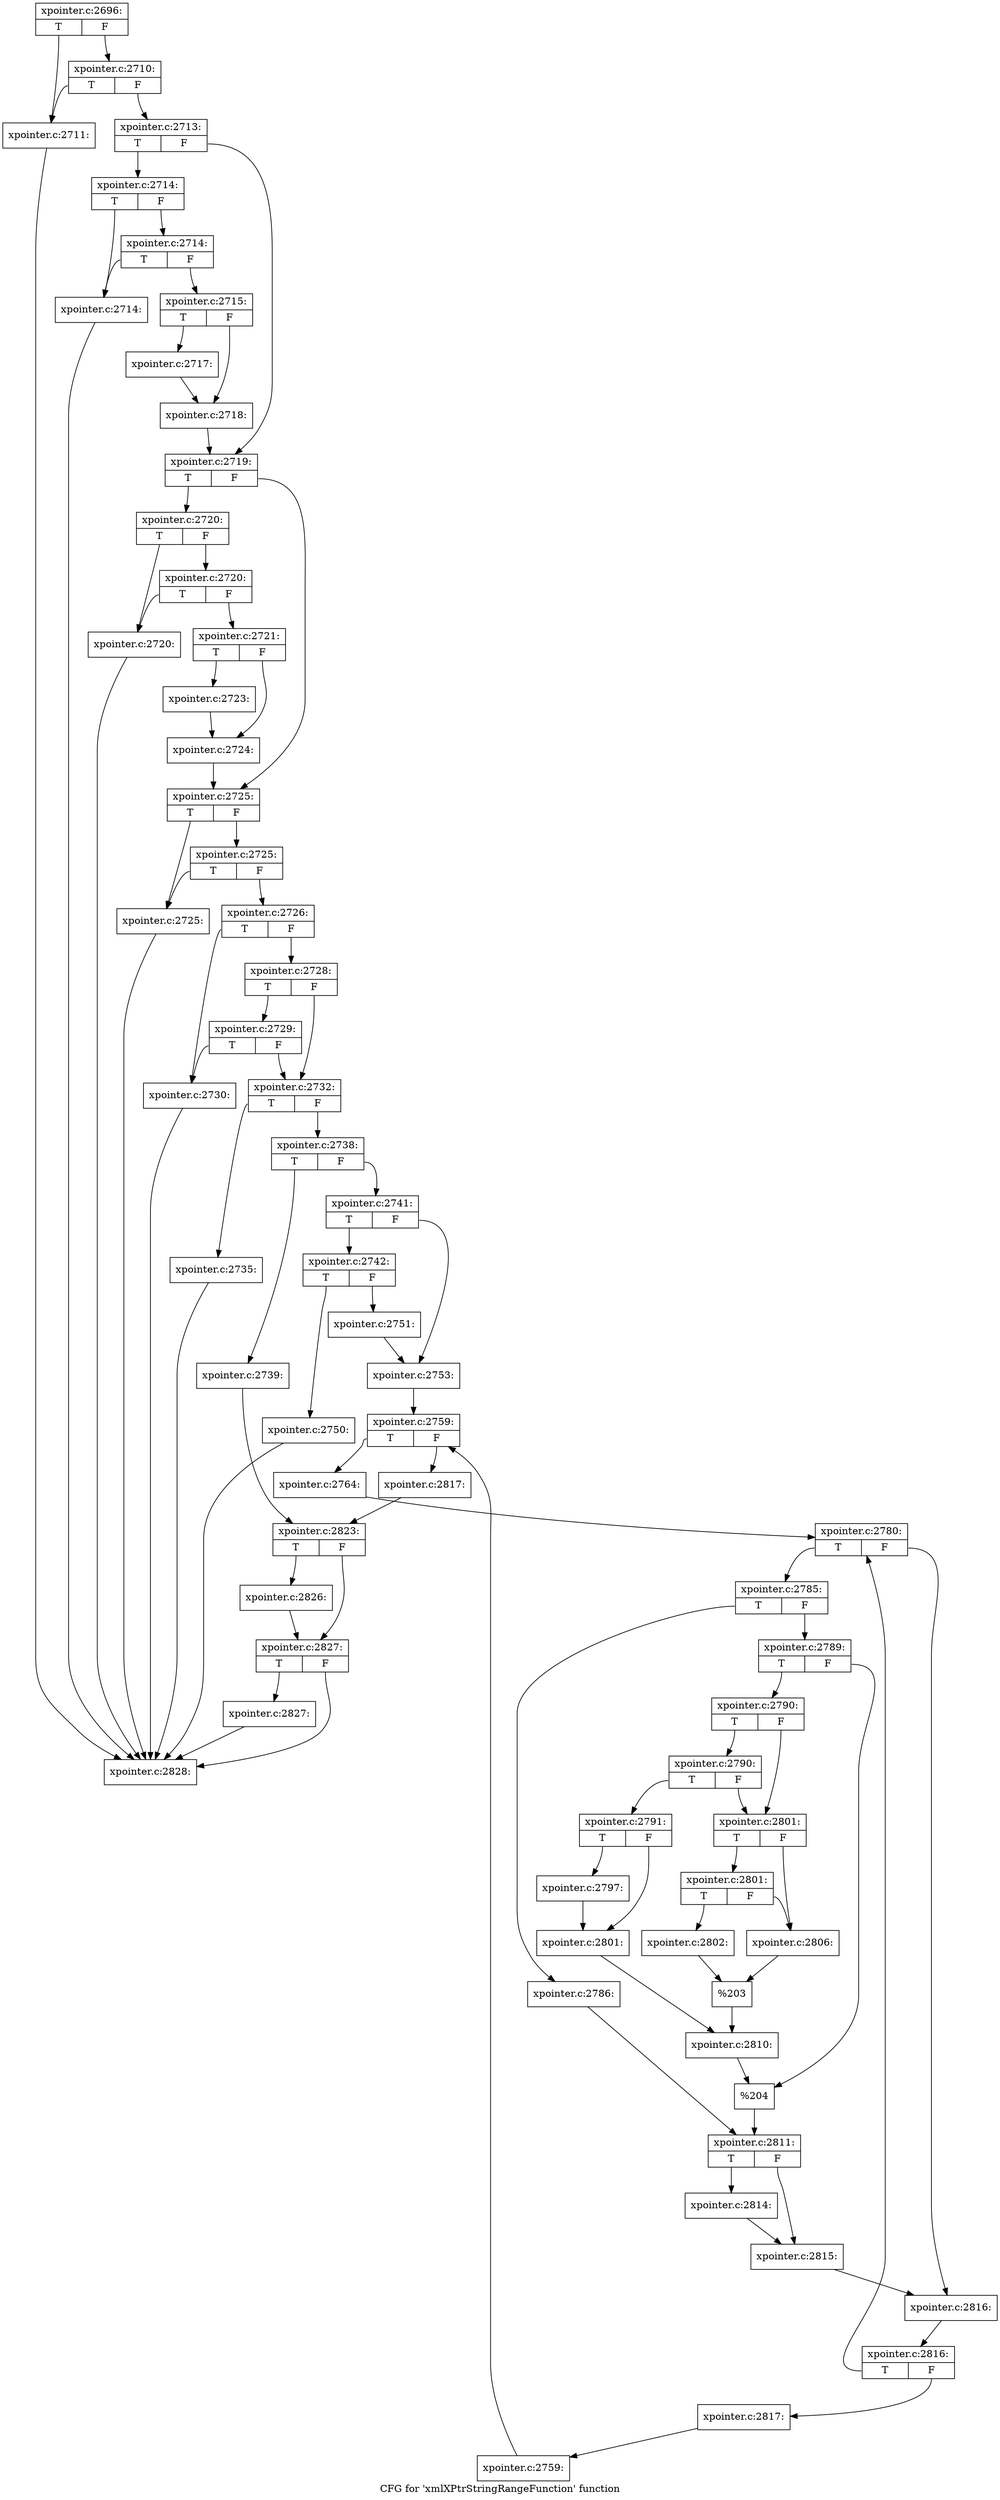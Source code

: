 digraph "CFG for 'xmlXPtrStringRangeFunction' function" {
	label="CFG for 'xmlXPtrStringRangeFunction' function";

	Node0x55f6905ddbd0 [shape=record,label="{xpointer.c:2696:|{<s0>T|<s1>F}}"];
	Node0x55f6905ddbd0:s0 -> Node0x55f6905e5ec0;
	Node0x55f6905ddbd0:s1 -> Node0x55f6905e5f60;
	Node0x55f6905e5f60 [shape=record,label="{xpointer.c:2710:|{<s0>T|<s1>F}}"];
	Node0x55f6905e5f60:s0 -> Node0x55f6905e5ec0;
	Node0x55f6905e5f60:s1 -> Node0x55f6905e5f10;
	Node0x55f6905e5ec0 [shape=record,label="{xpointer.c:2711:}"];
	Node0x55f6905e5ec0 -> Node0x55f6905f6b40;
	Node0x55f6905e5f10 [shape=record,label="{xpointer.c:2713:|{<s0>T|<s1>F}}"];
	Node0x55f6905e5f10:s0 -> Node0x55f6905e6640;
	Node0x55f6905e5f10:s1 -> Node0x55f6905e6690;
	Node0x55f6905e6640 [shape=record,label="{xpointer.c:2714:|{<s0>T|<s1>F}}"];
	Node0x55f6905e6640:s0 -> Node0x55f6905e6a20;
	Node0x55f6905e6640:s1 -> Node0x55f6905e6ac0;
	Node0x55f6905e6ac0 [shape=record,label="{xpointer.c:2714:|{<s0>T|<s1>F}}"];
	Node0x55f6905e6ac0:s0 -> Node0x55f6905e6a20;
	Node0x55f6905e6ac0:s1 -> Node0x55f6905e6a70;
	Node0x55f6905e6a20 [shape=record,label="{xpointer.c:2714:}"];
	Node0x55f6905e6a20 -> Node0x55f6905f6b40;
	Node0x55f6905e6a70 [shape=record,label="{xpointer.c:2715:|{<s0>T|<s1>F}}"];
	Node0x55f6905e6a70:s0 -> Node0x55f6905e7420;
	Node0x55f6905e6a70:s1 -> Node0x55f6905e7470;
	Node0x55f6905e7420 [shape=record,label="{xpointer.c:2717:}"];
	Node0x55f6905e7420 -> Node0x55f6905e7470;
	Node0x55f6905e7470 [shape=record,label="{xpointer.c:2718:}"];
	Node0x55f6905e7470 -> Node0x55f6905e6690;
	Node0x55f6905e6690 [shape=record,label="{xpointer.c:2719:|{<s0>T|<s1>F}}"];
	Node0x55f6905e6690:s0 -> Node0x55f6905e7c10;
	Node0x55f6905e6690:s1 -> Node0x55f6905e7c60;
	Node0x55f6905e7c10 [shape=record,label="{xpointer.c:2720:|{<s0>T|<s1>F}}"];
	Node0x55f6905e7c10:s0 -> Node0x55f6905e7ff0;
	Node0x55f6905e7c10:s1 -> Node0x55f6905e8090;
	Node0x55f6905e8090 [shape=record,label="{xpointer.c:2720:|{<s0>T|<s1>F}}"];
	Node0x55f6905e8090:s0 -> Node0x55f6905e7ff0;
	Node0x55f6905e8090:s1 -> Node0x55f6905e8040;
	Node0x55f6905e7ff0 [shape=record,label="{xpointer.c:2720:}"];
	Node0x55f6905e7ff0 -> Node0x55f6905f6b40;
	Node0x55f6905e8040 [shape=record,label="{xpointer.c:2721:|{<s0>T|<s1>F}}"];
	Node0x55f6905e8040:s0 -> Node0x55f6905e8b30;
	Node0x55f6905e8040:s1 -> Node0x55f6905e8b80;
	Node0x55f6905e8b30 [shape=record,label="{xpointer.c:2723:}"];
	Node0x55f6905e8b30 -> Node0x55f6905e8b80;
	Node0x55f6905e8b80 [shape=record,label="{xpointer.c:2724:}"];
	Node0x55f6905e8b80 -> Node0x55f6905e7c60;
	Node0x55f6905e7c60 [shape=record,label="{xpointer.c:2725:|{<s0>T|<s1>F}}"];
	Node0x55f6905e7c60:s0 -> Node0x55f6905e92f0;
	Node0x55f6905e7c60:s1 -> Node0x55f6905e9390;
	Node0x55f6905e9390 [shape=record,label="{xpointer.c:2725:|{<s0>T|<s1>F}}"];
	Node0x55f6905e9390:s0 -> Node0x55f6905e92f0;
	Node0x55f6905e9390:s1 -> Node0x55f6905e9340;
	Node0x55f6905e92f0 [shape=record,label="{xpointer.c:2725:}"];
	Node0x55f6905e92f0 -> Node0x55f6905f6b40;
	Node0x55f6905e9340 [shape=record,label="{xpointer.c:2726:|{<s0>T|<s1>F}}"];
	Node0x55f6905e9340:s0 -> Node0x55f6905e9e90;
	Node0x55f6905e9340:s1 -> Node0x55f6905e9f30;
	Node0x55f6905e9f30 [shape=record,label="{xpointer.c:2728:|{<s0>T|<s1>F}}"];
	Node0x55f6905e9f30:s0 -> Node0x55f6905ea380;
	Node0x55f6905e9f30:s1 -> Node0x55f6905e9ee0;
	Node0x55f6905ea380 [shape=record,label="{xpointer.c:2729:|{<s0>T|<s1>F}}"];
	Node0x55f6905ea380:s0 -> Node0x55f6905e9e90;
	Node0x55f6905ea380:s1 -> Node0x55f6905e9ee0;
	Node0x55f6905e9e90 [shape=record,label="{xpointer.c:2730:}"];
	Node0x55f6905e9e90 -> Node0x55f6905f6b40;
	Node0x55f6905e9ee0 [shape=record,label="{xpointer.c:2732:|{<s0>T|<s1>F}}"];
	Node0x55f6905e9ee0:s0 -> Node0x55f6905eb320;
	Node0x55f6905e9ee0:s1 -> Node0x55f6905eb370;
	Node0x55f6905eb320 [shape=record,label="{xpointer.c:2735:}"];
	Node0x55f6905eb320 -> Node0x55f6905f6b40;
	Node0x55f6905eb370 [shape=record,label="{xpointer.c:2738:|{<s0>T|<s1>F}}"];
	Node0x55f6905eb370:s0 -> Node0x55f6905ebab0;
	Node0x55f6905eb370:s1 -> Node0x55f6905ebb00;
	Node0x55f6905ebab0 [shape=record,label="{xpointer.c:2739:}"];
	Node0x55f6905ebab0 -> Node0x55f6905ec790;
	Node0x55f6905ebb00 [shape=record,label="{xpointer.c:2741:|{<s0>T|<s1>F}}"];
	Node0x55f6905ebb00:s0 -> Node0x55f6905ec910;
	Node0x55f6905ebb00:s1 -> Node0x55f6905ec960;
	Node0x55f6905ec910 [shape=record,label="{xpointer.c:2742:|{<s0>T|<s1>F}}"];
	Node0x55f6905ec910:s0 -> Node0x55f6905ed570;
	Node0x55f6905ec910:s1 -> Node0x55f6905ed5c0;
	Node0x55f6905ed570 [shape=record,label="{xpointer.c:2750:}"];
	Node0x55f6905ed570 -> Node0x55f6905f6b40;
	Node0x55f6905ed5c0 [shape=record,label="{xpointer.c:2751:}"];
	Node0x55f6905ed5c0 -> Node0x55f6905ec960;
	Node0x55f6905ec960 [shape=record,label="{xpointer.c:2753:}"];
	Node0x55f6905ec960 -> Node0x55f6905ee1a0;
	Node0x55f6905ee1a0 [shape=record,label="{xpointer.c:2759:|{<s0>T|<s1>F}}"];
	Node0x55f6905ee1a0:s0 -> Node0x55f6905ee480;
	Node0x55f6905ee1a0:s1 -> Node0x55f6905ee040;
	Node0x55f6905ee480 [shape=record,label="{xpointer.c:2764:}"];
	Node0x55f6905ee480 -> Node0x55f6905f0400;
	Node0x55f6905f0400 [shape=record,label="{xpointer.c:2780:|{<s0>T|<s1>F}}"];
	Node0x55f6905f0400:s0 -> Node0x55f6905f0ec0;
	Node0x55f6905f0400:s1 -> Node0x55f6905f0f10;
	Node0x55f6905f0ec0 [shape=record,label="{xpointer.c:2785:|{<s0>T|<s1>F}}"];
	Node0x55f6905f0ec0:s0 -> Node0x55f6905f11c0;
	Node0x55f6905f0ec0:s1 -> Node0x55f6905f1260;
	Node0x55f6905f11c0 [shape=record,label="{xpointer.c:2786:}"];
	Node0x55f6905f11c0 -> Node0x55f6905f1210;
	Node0x55f6905f1260 [shape=record,label="{xpointer.c:2789:|{<s0>T|<s1>F}}"];
	Node0x55f6905f1260:s0 -> Node0x55f6905f1990;
	Node0x55f6905f1260:s1 -> Node0x55f6905f19e0;
	Node0x55f6905f1990 [shape=record,label="{xpointer.c:2790:|{<s0>T|<s1>F}}"];
	Node0x55f6905f1990:s0 -> Node0x55f6905f2120;
	Node0x55f6905f1990:s1 -> Node0x55f6905f20d0;
	Node0x55f6905f2120 [shape=record,label="{xpointer.c:2790:|{<s0>T|<s1>F}}"];
	Node0x55f6905f2120:s0 -> Node0x55f6905f2030;
	Node0x55f6905f2120:s1 -> Node0x55f6905f20d0;
	Node0x55f6905f2030 [shape=record,label="{xpointer.c:2791:|{<s0>T|<s1>F}}"];
	Node0x55f6905f2030:s0 -> Node0x55f6905f2ed0;
	Node0x55f6905f2030:s1 -> Node0x55f6905f2f20;
	Node0x55f6905f2ed0 [shape=record,label="{xpointer.c:2797:}"];
	Node0x55f6905f2ed0 -> Node0x55f6905f2f20;
	Node0x55f6905f2f20 [shape=record,label="{xpointer.c:2801:}"];
	Node0x55f6905f2f20 -> Node0x55f6905f2080;
	Node0x55f6905f20d0 [shape=record,label="{xpointer.c:2801:|{<s0>T|<s1>F}}"];
	Node0x55f6905f20d0:s0 -> Node0x55f6905f3b70;
	Node0x55f6905f20d0:s1 -> Node0x55f6905f3b20;
	Node0x55f6905f3b70 [shape=record,label="{xpointer.c:2801:|{<s0>T|<s1>F}}"];
	Node0x55f6905f3b70:s0 -> Node0x55f6905f3a80;
	Node0x55f6905f3b70:s1 -> Node0x55f6905f3b20;
	Node0x55f6905f3a80 [shape=record,label="{xpointer.c:2802:}"];
	Node0x55f6905f3a80 -> Node0x55f6905f3ad0;
	Node0x55f6905f3b20 [shape=record,label="{xpointer.c:2806:}"];
	Node0x55f6905f3b20 -> Node0x55f6905f3ad0;
	Node0x55f6905f3ad0 [shape=record,label="{%203}"];
	Node0x55f6905f3ad0 -> Node0x55f6905f2080;
	Node0x55f6905f2080 [shape=record,label="{xpointer.c:2810:}"];
	Node0x55f6905f2080 -> Node0x55f6905f19e0;
	Node0x55f6905f19e0 [shape=record,label="{%204}"];
	Node0x55f6905f19e0 -> Node0x55f6905f1210;
	Node0x55f6905f1210 [shape=record,label="{xpointer.c:2811:|{<s0>T|<s1>F}}"];
	Node0x55f6905f1210:s0 -> Node0x55f6905f51b0;
	Node0x55f6905f1210:s1 -> Node0x55f6905f5200;
	Node0x55f6905f51b0 [shape=record,label="{xpointer.c:2814:}"];
	Node0x55f6905f51b0 -> Node0x55f6905f5200;
	Node0x55f6905f5200 [shape=record,label="{xpointer.c:2815:}"];
	Node0x55f6905f5200 -> Node0x55f6905f0f10;
	Node0x55f6905f0f10 [shape=record,label="{xpointer.c:2816:}"];
	Node0x55f6905f0f10 -> Node0x55f6905f03b0;
	Node0x55f6905f03b0 [shape=record,label="{xpointer.c:2816:|{<s0>T|<s1>F}}"];
	Node0x55f6905f03b0:s0 -> Node0x55f6905f0400;
	Node0x55f6905f03b0:s1 -> Node0x55f6905ef870;
	Node0x55f6905ef870 [shape=record,label="{xpointer.c:2817:}"];
	Node0x55f6905ef870 -> Node0x55f6905ee3f0;
	Node0x55f6905ee3f0 [shape=record,label="{xpointer.c:2759:}"];
	Node0x55f6905ee3f0 -> Node0x55f6905ee1a0;
	Node0x55f6905ee040 [shape=record,label="{xpointer.c:2817:}"];
	Node0x55f6905ee040 -> Node0x55f6905ec790;
	Node0x55f6905ec790 [shape=record,label="{xpointer.c:2823:|{<s0>T|<s1>F}}"];
	Node0x55f6905ec790:s0 -> Node0x55f6905f6660;
	Node0x55f6905ec790:s1 -> Node0x55f6905f66b0;
	Node0x55f6905f6660 [shape=record,label="{xpointer.c:2826:}"];
	Node0x55f6905f6660 -> Node0x55f6905f66b0;
	Node0x55f6905f66b0 [shape=record,label="{xpointer.c:2827:|{<s0>T|<s1>F}}"];
	Node0x55f6905f66b0:s0 -> Node0x55f6905f6af0;
	Node0x55f6905f66b0:s1 -> Node0x55f6905f6b40;
	Node0x55f6905f6af0 [shape=record,label="{xpointer.c:2827:}"];
	Node0x55f6905f6af0 -> Node0x55f6905f6b40;
	Node0x55f6905f6b40 [shape=record,label="{xpointer.c:2828:}"];
}
